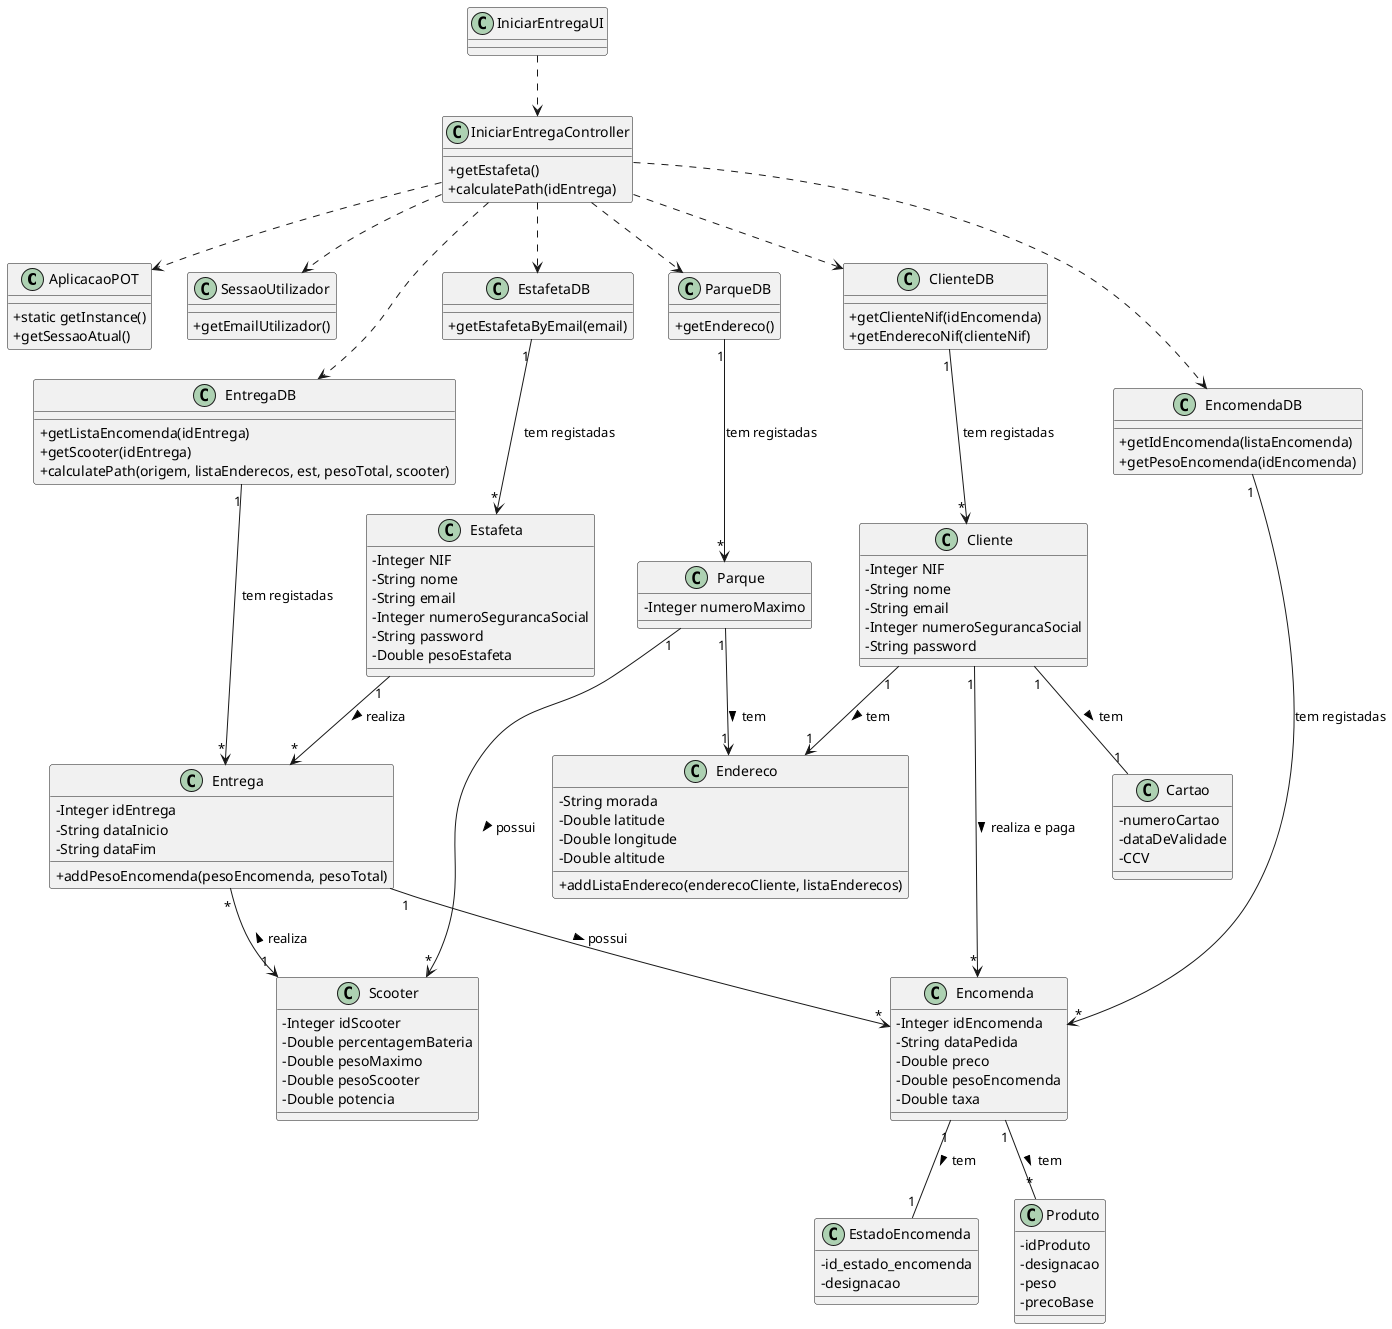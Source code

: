 @startuml
skinparam classAttributeIconSize 0

class AplicacaoPOT{
  +static getInstance()
  +getSessaoAtual()
}

class SessaoUtilizador{
  +getEmailUtilizador()
}

class ParqueDB {
  +getEndereco()
}

class EncomendaDB {
  +getIdEncomenda(listaEncomenda)
  +getPesoEncomenda(idEncomenda)
}

class Entrega {
  -Integer idEntrega
  -String dataInicio
  -String dataFim
  +addPesoEncomenda(pesoEncomenda, pesoTotal)
}

class EntregaDB {
  +getListaEncomenda(idEntrega)
  +getScooter(idEntrega)
  +calculatePath(origem, listaEnderecos, est, pesoTotal, scooter)
}

class EstafetaDB {
  +getEstafetaByEmail(email)
}

class IniciarEntregaController {
  +getEstafeta()
  +calculatePath(idEntrega)
}

class IniciarEntregaUI {
}

class Encomenda {
  -Integer idEncomenda
  -String dataPedida
  -Double preco
  -Double pesoEncomenda
  -Double taxa
}

class Estafeta {
  -Integer NIF
  -String nome
  -String email
  -Integer numeroSegurancaSocial
  -String password
  -Double pesoEstafeta
}

class Scooter {
  -Integer idScooter
  -Double percentagemBateria
  -Double pesoMaximo
  -Double pesoScooter
  -Double potencia
}

class Endereco {
  -String morada
  -Double latitude
  -Double longitude
  -Double altitude
  +addListaEndereco(enderecoCliente, listaEnderecos)
}

class Parque {
  -Integer numeroMaximo
}

class Cliente {
  -Integer NIF
  -String nome
  -String email
  -Integer numeroSegurancaSocial
  -String password
}

class ClienteDB {
  +getClienteNif(idEncomenda)
  +getEnderecoNif(clienteNif)
}

class Cartao {
  -numeroCartao
  -dataDeValidade
  -CCV
}

class EstadoEncomenda {
  -id_estado_encomenda
  -designacao
}

class Produto {
  -idProduto
  -designacao
  -peso
  -precoBase
}

IniciarEntregaUI ..> IniciarEntregaController

IniciarEntregaController ..> EstafetaDB
IniciarEntregaController ..> ParqueDB
IniciarEntregaController ..> ClienteDB
IniciarEntregaController ..> EntregaDB
IniciarEntregaController ..> EncomendaDB
IniciarEntregaController ..> AplicacaoPOT
IniciarEntregaController ..> SessaoUtilizador

EntregaDB "1" --> "*" Entrega : tem registadas
EstafetaDB "1" --> "*" Estafeta : tem registadas
EncomendaDB "1" --> "*" Encomenda : tem registadas
ParqueDB "1" --> "*" Parque : tem registadas
ClienteDB "1" --> "*" Cliente : tem registadas

Cliente "1" -- "1" Cartao : tem >
Parque "1" --> "*" Scooter: possui >
Parque "1" --> "1" Endereco: tem >
Entrega "1" --> "*" Encomenda : possui >
Estafeta "1" --> "*" Entrega: realiza >
Entrega "*" --> "1" Scooter: realiza <
Cliente "1" --> "1" Endereco: tem >
Cliente "1" --> "*" Encomenda: realiza e paga >
Encomenda "1" -- "1" EstadoEncomenda : tem >
Encomenda "1" -- "*" Produto: tem >

@enduml